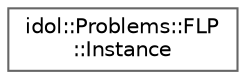 digraph "Graphical Class Hierarchy"
{
 // LATEX_PDF_SIZE
  bgcolor="transparent";
  edge [fontname=Helvetica,fontsize=10,labelfontname=Helvetica,labelfontsize=10];
  node [fontname=Helvetica,fontsize=10,shape=box,height=0.2,width=0.4];
  rankdir="LR";
  Node0 [id="Node000000",label="idol::Problems::FLP\l::Instance",height=0.2,width=0.4,color="grey40", fillcolor="white", style="filled",URL="$classidol_1_1Problems_1_1FLP_1_1Instance.html",tooltip=" "];
}
